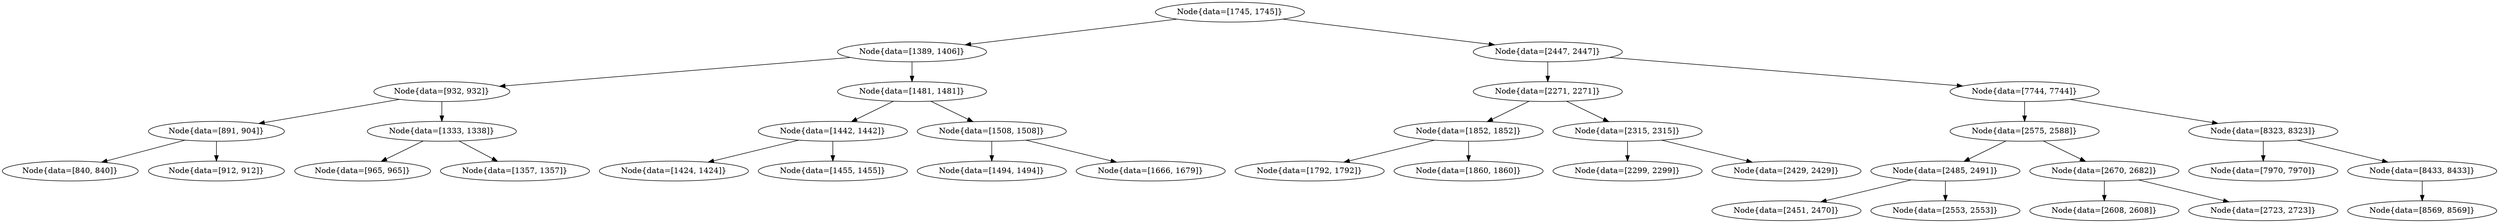digraph G{
2061363062 [label="Node{data=[1745, 1745]}"]
2061363062 -> 67025210
67025210 [label="Node{data=[1389, 1406]}"]
67025210 -> 1256469923
1256469923 [label="Node{data=[932, 932]}"]
1256469923 -> 2137638080
2137638080 [label="Node{data=[891, 904]}"]
2137638080 -> 1788504588
1788504588 [label="Node{data=[840, 840]}"]
2137638080 -> 484124940
484124940 [label="Node{data=[912, 912]}"]
1256469923 -> 2012831257
2012831257 [label="Node{data=[1333, 1338]}"]
2012831257 -> 1174916066
1174916066 [label="Node{data=[965, 965]}"]
2012831257 -> 2146698020
2146698020 [label="Node{data=[1357, 1357]}"]
67025210 -> 975361695
975361695 [label="Node{data=[1481, 1481]}"]
975361695 -> 118902356
118902356 [label="Node{data=[1442, 1442]}"]
118902356 -> 2134297999
2134297999 [label="Node{data=[1424, 1424]}"]
118902356 -> 537136238
537136238 [label="Node{data=[1455, 1455]}"]
975361695 -> 213819615
213819615 [label="Node{data=[1508, 1508]}"]
213819615 -> 963591154
963591154 [label="Node{data=[1494, 1494]}"]
213819615 -> 1895617509
1895617509 [label="Node{data=[1666, 1679]}"]
2061363062 -> 1880872680
1880872680 [label="Node{data=[2447, 2447]}"]
1880872680 -> 165296236
165296236 [label="Node{data=[2271, 2271]}"]
165296236 -> 1227497998
1227497998 [label="Node{data=[1852, 1852]}"]
1227497998 -> 1600107317
1600107317 [label="Node{data=[1792, 1792]}"]
1227497998 -> 1901953696
1901953696 [label="Node{data=[1860, 1860]}"]
165296236 -> 698146239
698146239 [label="Node{data=[2315, 2315]}"]
698146239 -> 834580688
834580688 [label="Node{data=[2299, 2299]}"]
698146239 -> 333081545
333081545 [label="Node{data=[2429, 2429]}"]
1880872680 -> 244298640
244298640 [label="Node{data=[7744, 7744]}"]
244298640 -> 1093793499
1093793499 [label="Node{data=[2575, 2588]}"]
1093793499 -> 97383965
97383965 [label="Node{data=[2485, 2491]}"]
97383965 -> 1158234446
1158234446 [label="Node{data=[2451, 2470]}"]
97383965 -> 921270604
921270604 [label="Node{data=[2553, 2553]}"]
1093793499 -> 2023806564
2023806564 [label="Node{data=[2670, 2682]}"]
2023806564 -> 305638003
305638003 [label="Node{data=[2608, 2608]}"]
2023806564 -> 498833994
498833994 [label="Node{data=[2723, 2723]}"]
244298640 -> 1625666472
1625666472 [label="Node{data=[8323, 8323]}"]
1625666472 -> 503859750
503859750 [label="Node{data=[7970, 7970]}"]
1625666472 -> 834871206
834871206 [label="Node{data=[8433, 8433]}"]
834871206 -> 1894492702
1894492702 [label="Node{data=[8569, 8569]}"]
}